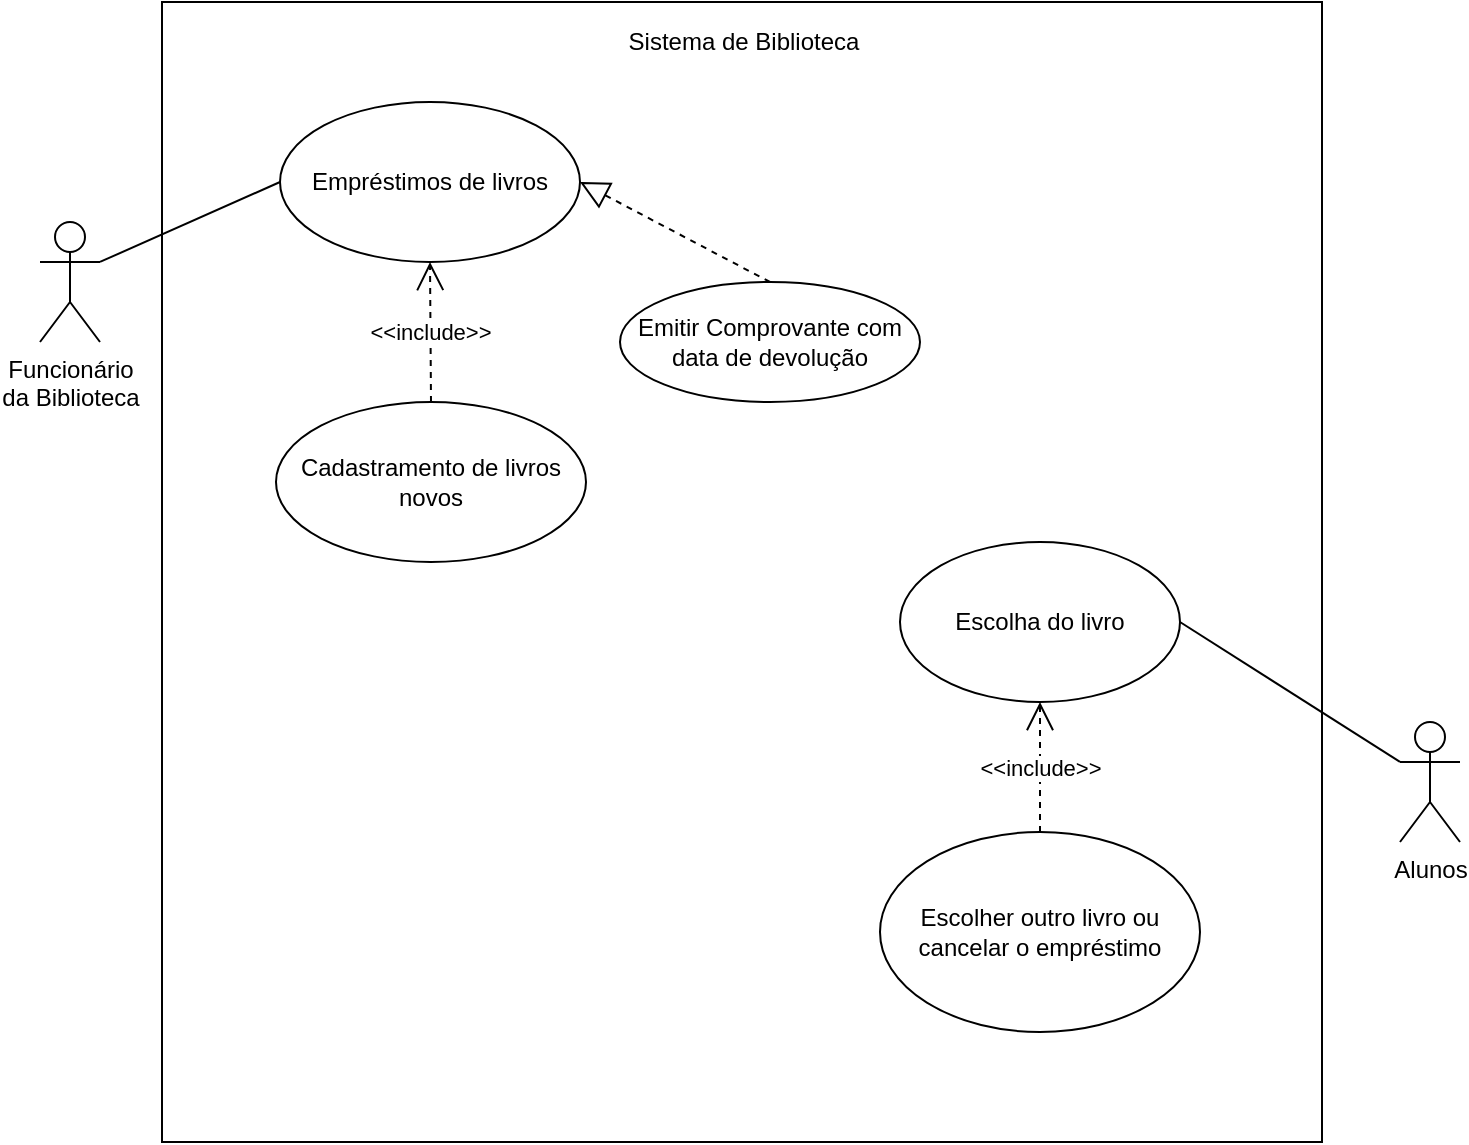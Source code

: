 <mxfile version="13.6.6" type="github">
  <diagram id="F1nJZ8xa4qfeSJ3izPJ8" name="Page-1">
    <mxGraphModel dx="1067" dy="543" grid="1" gridSize="10" guides="1" tooltips="1" connect="1" arrows="1" fold="1" page="1" pageScale="1" pageWidth="827" pageHeight="1169" math="0" shadow="0">
      <root>
        <mxCell id="0" />
        <mxCell id="1" parent="0" />
        <mxCell id="1DngpCo_Q4WJifXLkMRw-18" value="" style="rounded=0;whiteSpace=wrap;html=1;" vertex="1" parent="1">
          <mxGeometry x="120" y="70" width="580" height="570" as="geometry" />
        </mxCell>
        <mxCell id="1DngpCo_Q4WJifXLkMRw-1" value="&lt;div&gt;Funcionário &lt;br&gt;&lt;/div&gt;&lt;div&gt;da Biblioteca&lt;/div&gt;" style="shape=umlActor;verticalLabelPosition=bottom;verticalAlign=top;html=1;outlineConnect=0;" vertex="1" parent="1">
          <mxGeometry x="59" y="180" width="30" height="60" as="geometry" />
        </mxCell>
        <mxCell id="1DngpCo_Q4WJifXLkMRw-2" value="Alunos" style="shape=umlActor;verticalLabelPosition=bottom;verticalAlign=top;html=1;outlineConnect=0;" vertex="1" parent="1">
          <mxGeometry x="739" y="430" width="30" height="60" as="geometry" />
        </mxCell>
        <mxCell id="1DngpCo_Q4WJifXLkMRw-3" value="Empréstimos de livros" style="ellipse;whiteSpace=wrap;html=1;" vertex="1" parent="1">
          <mxGeometry x="179" y="120" width="150" height="80" as="geometry" />
        </mxCell>
        <mxCell id="1DngpCo_Q4WJifXLkMRw-4" value="" style="endArrow=none;html=1;exitX=1;exitY=0.333;exitDx=0;exitDy=0;exitPerimeter=0;entryX=0;entryY=0.5;entryDx=0;entryDy=0;" edge="1" parent="1" source="1DngpCo_Q4WJifXLkMRw-1" target="1DngpCo_Q4WJifXLkMRw-3">
          <mxGeometry width="50" height="50" relative="1" as="geometry">
            <mxPoint x="99" y="220" as="sourcePoint" />
            <mxPoint x="149" y="170" as="targetPoint" />
          </mxGeometry>
        </mxCell>
        <mxCell id="1DngpCo_Q4WJifXLkMRw-5" value="Cadastramento de livros novos" style="ellipse;whiteSpace=wrap;html=1;" vertex="1" parent="1">
          <mxGeometry x="177" y="270" width="155" height="80" as="geometry" />
        </mxCell>
        <mxCell id="1DngpCo_Q4WJifXLkMRw-6" value="&amp;lt;&amp;lt;include&amp;gt;&amp;gt;" style="endArrow=open;endSize=12;dashed=1;html=1;entryX=0.5;entryY=1;entryDx=0;entryDy=0;exitX=0.5;exitY=0;exitDx=0;exitDy=0;" edge="1" parent="1" source="1DngpCo_Q4WJifXLkMRw-5" target="1DngpCo_Q4WJifXLkMRw-3">
          <mxGeometry width="160" relative="1" as="geometry">
            <mxPoint x="129" y="230" as="sourcePoint" />
            <mxPoint x="289" y="230" as="targetPoint" />
          </mxGeometry>
        </mxCell>
        <mxCell id="1DngpCo_Q4WJifXLkMRw-7" value="&lt;div&gt;Emitir Comprovante com data de devolução&lt;br&gt;&lt;/div&gt;" style="ellipse;whiteSpace=wrap;html=1;" vertex="1" parent="1">
          <mxGeometry x="349" y="210" width="150" height="60" as="geometry" />
        </mxCell>
        <mxCell id="1DngpCo_Q4WJifXLkMRw-17" style="edgeStyle=orthogonalEdgeStyle;rounded=0;orthogonalLoop=1;jettySize=auto;html=1;exitX=0;exitY=0.5;exitDx=0;exitDy=0;" edge="1" parent="1" source="1DngpCo_Q4WJifXLkMRw-10">
          <mxGeometry relative="1" as="geometry">
            <mxPoint x="489" y="380" as="targetPoint" />
          </mxGeometry>
        </mxCell>
        <mxCell id="1DngpCo_Q4WJifXLkMRw-10" value="&lt;div&gt;Escolha do livro&lt;/div&gt;" style="ellipse;whiteSpace=wrap;html=1;" vertex="1" parent="1">
          <mxGeometry x="489" y="340" width="140" height="80" as="geometry" />
        </mxCell>
        <mxCell id="1DngpCo_Q4WJifXLkMRw-11" value="Escolher outro livro ou cancelar o empréstimo " style="ellipse;whiteSpace=wrap;html=1;" vertex="1" parent="1">
          <mxGeometry x="479" y="485" width="160" height="100" as="geometry" />
        </mxCell>
        <mxCell id="1DngpCo_Q4WJifXLkMRw-12" value="&amp;lt;&amp;lt;include&amp;gt;&amp;gt;" style="endArrow=open;endSize=12;dashed=1;html=1;entryX=0.5;entryY=1;entryDx=0;entryDy=0;exitX=0.5;exitY=0;exitDx=0;exitDy=0;" edge="1" parent="1" source="1DngpCo_Q4WJifXLkMRw-11" target="1DngpCo_Q4WJifXLkMRw-10">
          <mxGeometry width="160" relative="1" as="geometry">
            <mxPoint x="559" y="490" as="sourcePoint" />
            <mxPoint x="729" y="470" as="targetPoint" />
          </mxGeometry>
        </mxCell>
        <mxCell id="1DngpCo_Q4WJifXLkMRw-13" value="" style="endArrow=none;html=1;entryX=1;entryY=0.5;entryDx=0;entryDy=0;exitX=0;exitY=0.333;exitDx=0;exitDy=0;exitPerimeter=0;" edge="1" parent="1" source="1DngpCo_Q4WJifXLkMRw-2" target="1DngpCo_Q4WJifXLkMRw-10">
          <mxGeometry width="50" height="50" relative="1" as="geometry">
            <mxPoint x="519" y="450" as="sourcePoint" />
            <mxPoint x="569" y="400" as="targetPoint" />
          </mxGeometry>
        </mxCell>
        <mxCell id="1DngpCo_Q4WJifXLkMRw-16" value="" style="endArrow=block;dashed=1;endFill=0;endSize=12;html=1;entryX=1;entryY=0.5;entryDx=0;entryDy=0;exitX=0.5;exitY=0;exitDx=0;exitDy=0;" edge="1" parent="1" source="1DngpCo_Q4WJifXLkMRw-7" target="1DngpCo_Q4WJifXLkMRw-3">
          <mxGeometry width="160" relative="1" as="geometry">
            <mxPoint x="359" y="180" as="sourcePoint" />
            <mxPoint x="519" y="180" as="targetPoint" />
          </mxGeometry>
        </mxCell>
        <mxCell id="1DngpCo_Q4WJifXLkMRw-19" value="Sistema de Biblioteca" style="text;html=1;strokeColor=none;fillColor=none;align=center;verticalAlign=middle;whiteSpace=wrap;rounded=0;" vertex="1" parent="1">
          <mxGeometry x="343" y="80" width="136" height="20" as="geometry" />
        </mxCell>
      </root>
    </mxGraphModel>
  </diagram>
</mxfile>
